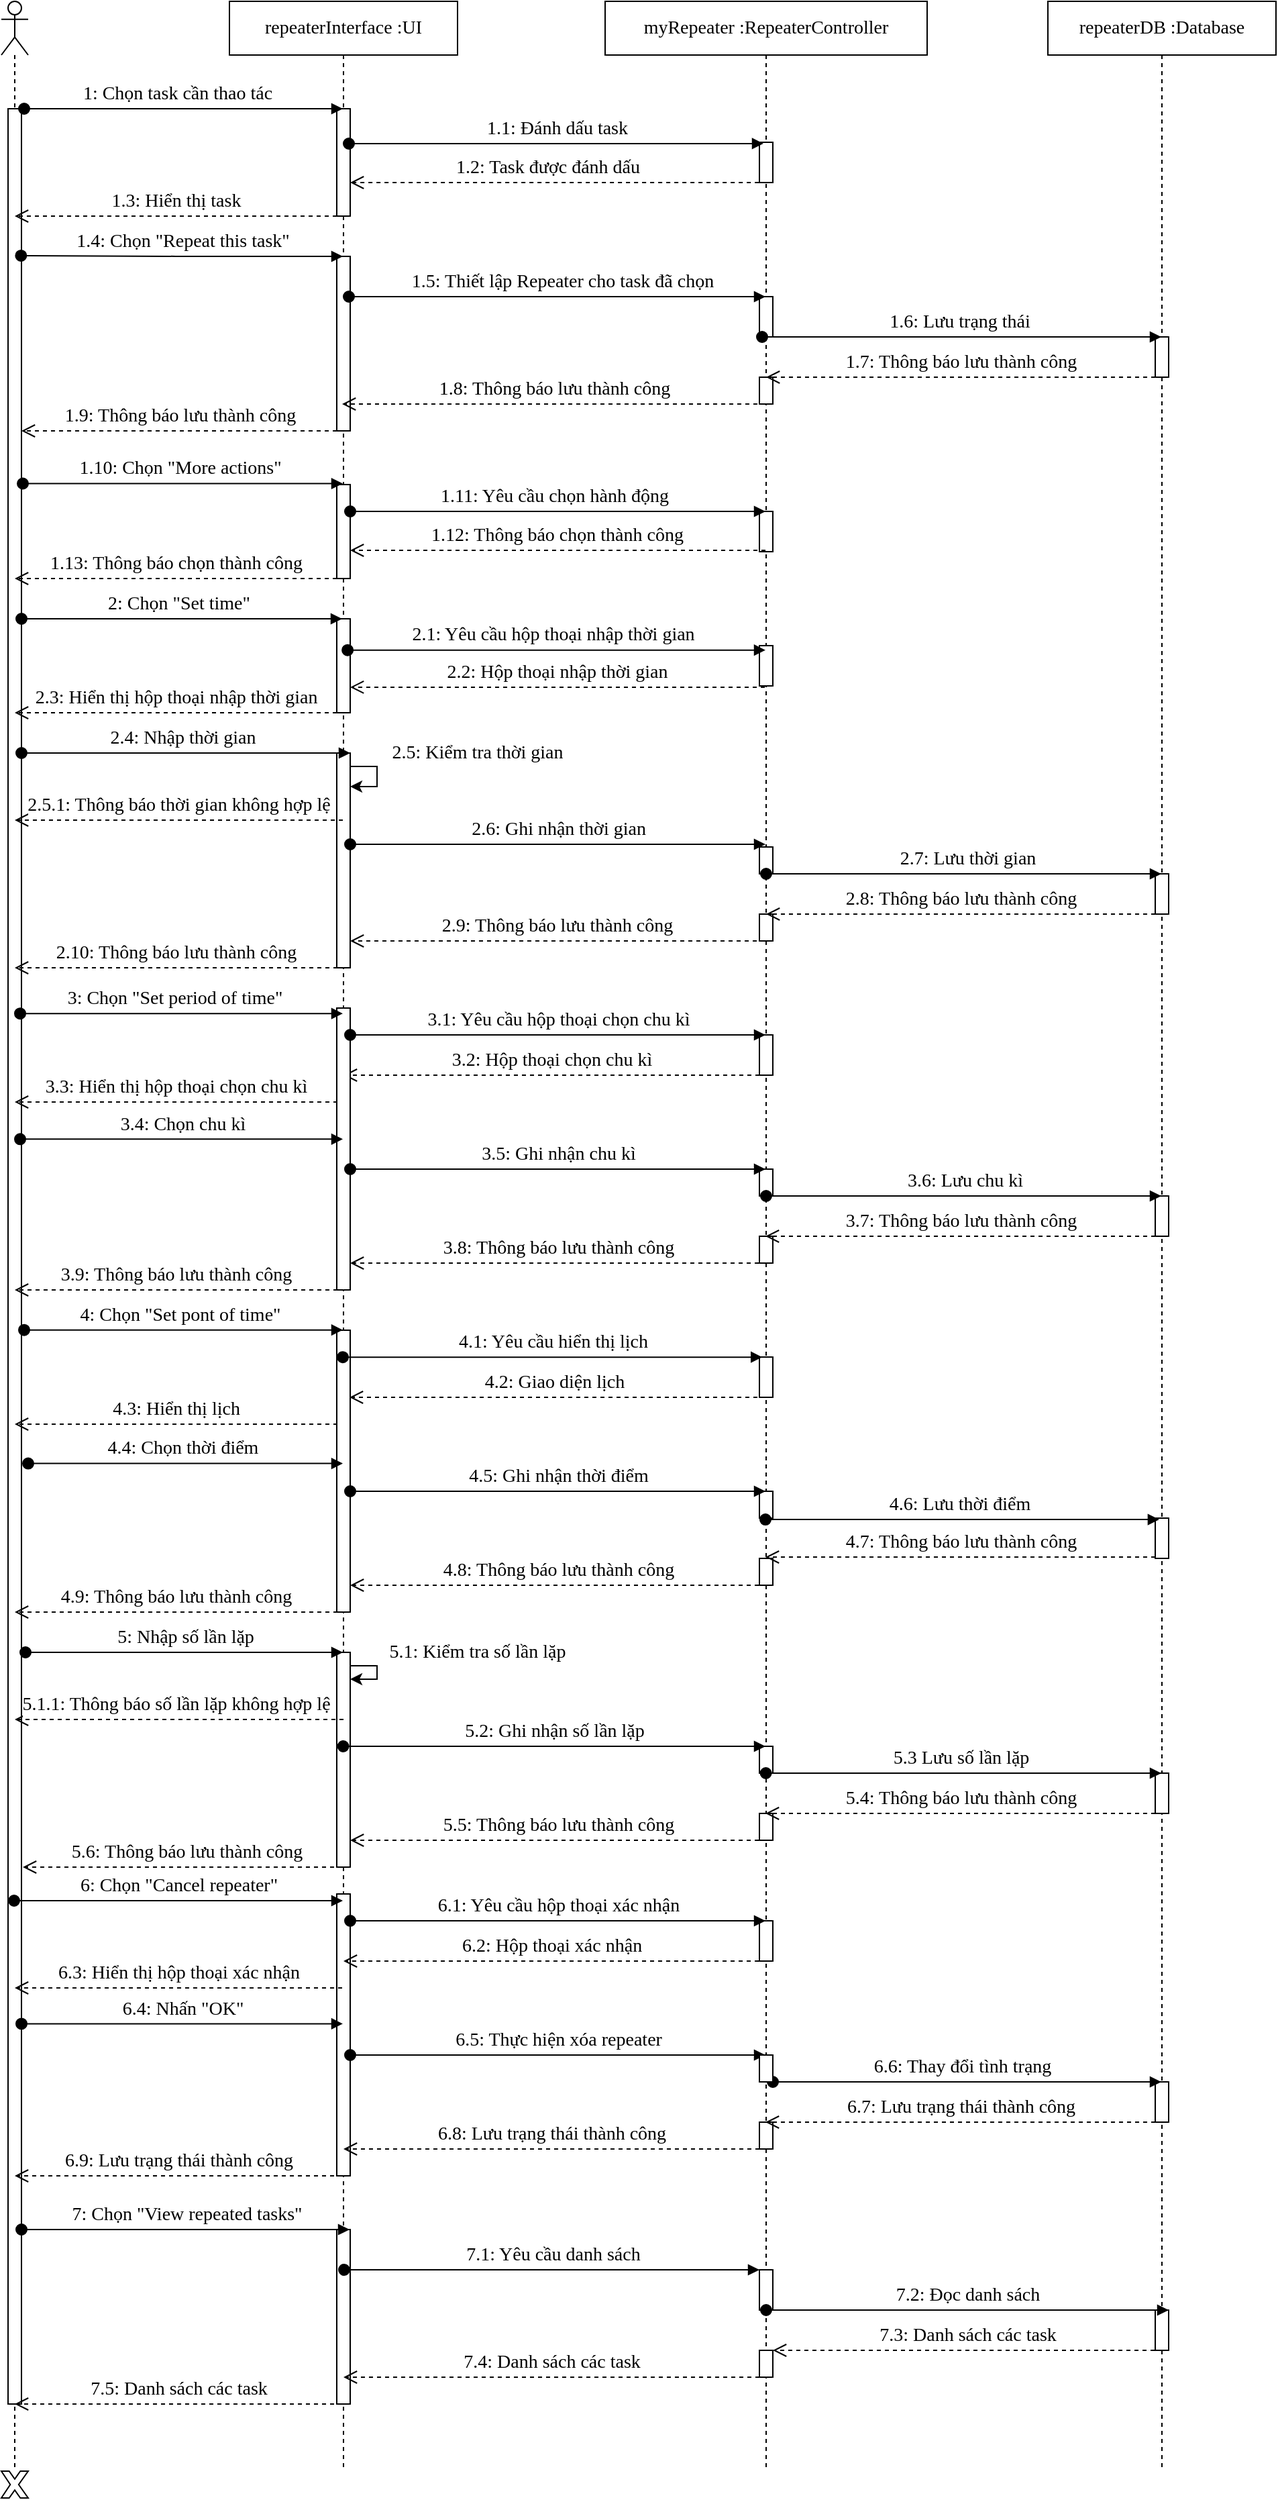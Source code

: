 <mxfile version="13.10.0" type="device"><diagram id="90Go2SvkJW1tfl14_TWm" name="Page-1"><mxGraphModel dx="868" dy="402" grid="1" gridSize="10" guides="1" tooltips="1" connect="1" arrows="1" fold="1" page="1" pageScale="1" pageWidth="800" pageHeight="200" math="0" shadow="0"><root><mxCell id="0"/><mxCell id="1" parent="0"/><mxCell id="Fg_BegiCN_hbgtRIJ_BD-4" value="repeaterInterface :UI" style="shape=umlLifeline;perimeter=lifelinePerimeter;whiteSpace=wrap;container=1;collapsible=0;recursiveResize=0;outlineConnect=0;fontFamily=Verdana;fontSize=14;html=1;" parent="1" vertex="1"><mxGeometry x="200" y="40" width="170" height="1840" as="geometry"/></mxCell><mxCell id="ULUV-44E_e1l9427GT-G-15" value="" style="points=[];perimeter=orthogonalPerimeter;fontFamily=Verdana;fontSize=14;html=1;" parent="Fg_BegiCN_hbgtRIJ_BD-4" vertex="1"><mxGeometry x="80" y="560" width="10" height="50" as="geometry"/></mxCell><mxCell id="ULUV-44E_e1l9427GT-G-37" value="3.2: Hộp thoại chọn chu kì" style="verticalAlign=bottom;endArrow=open;dashed=1;endSize=8;fontFamily=Verdana;fontSize=14;html=1;" parent="Fg_BegiCN_hbgtRIJ_BD-4" target="Fg_BegiCN_hbgtRIJ_BD-4" edge="1"><mxGeometry relative="1" as="geometry"><mxPoint x="395" y="800" as="sourcePoint"/><mxPoint x="90" y="800" as="targetPoint"/></mxGeometry></mxCell><mxCell id="ULUV-44E_e1l9427GT-G-83" value="" style="points=[];perimeter=orthogonalPerimeter;fontFamily=Verdana;fontSize=14;html=1;" parent="Fg_BegiCN_hbgtRIJ_BD-4" vertex="1"><mxGeometry x="80" y="1230" width="10" height="40" as="geometry"/></mxCell><mxCell id="ULUV-44E_e1l9427GT-G-87" value="" style="edgeStyle=orthogonalEdgeStyle;rounded=0;orthogonalLoop=1;jettySize=auto;fontFamily=Verdana;fontSize=14;html=1;" parent="Fg_BegiCN_hbgtRIJ_BD-4" source="ULUV-44E_e1l9427GT-G-83" target="ULUV-44E_e1l9427GT-G-83" edge="1"><mxGeometry relative="1" as="geometry"><Array as="points"><mxPoint x="110" y="1240"/><mxPoint x="110" y="1250"/></Array></mxGeometry></mxCell><mxCell id="ULUV-44E_e1l9427GT-G-89" value="" style="edgeStyle=orthogonalEdgeStyle;rounded=0;orthogonalLoop=1;jettySize=auto;fontFamily=Verdana;fontSize=14;html=1;" parent="Fg_BegiCN_hbgtRIJ_BD-4" source="ULUV-44E_e1l9427GT-G-15" edge="1"><mxGeometry relative="1" as="geometry"><mxPoint x="90" y="585" as="targetPoint"/><Array as="points"><mxPoint x="110" y="570"/><mxPoint x="110" y="585"/><mxPoint x="90" y="585"/></Array></mxGeometry></mxCell><mxCell id="ULUV-44E_e1l9427GT-G-105" value="" style="points=[];perimeter=orthogonalPerimeter;fontFamily=Verdana;fontSize=14;html=1;" parent="Fg_BegiCN_hbgtRIJ_BD-4" vertex="1"><mxGeometry x="80" y="1410" width="10" height="210" as="geometry"/></mxCell><mxCell id="ULUV-44E_e1l9427GT-G-106" value="" style="points=[];perimeter=orthogonalPerimeter;fontFamily=Verdana;fontSize=14;html=1;" parent="Fg_BegiCN_hbgtRIJ_BD-4" vertex="1"><mxGeometry x="80" y="1660" width="10" height="130" as="geometry"/></mxCell><mxCell id="bLZf6mJGUs7KySO7FZl7-2" value="" style="points=[];perimeter=orthogonalPerimeter;fontFamily=Verdana;fontSize=14;html=1;" parent="Fg_BegiCN_hbgtRIJ_BD-4" vertex="1"><mxGeometry x="80" y="80" width="10" height="80" as="geometry"/></mxCell><mxCell id="bLZf6mJGUs7KySO7FZl7-16" value="" style="points=[];perimeter=orthogonalPerimeter;fontFamily=Verdana;fontSize=14;html=1;" parent="Fg_BegiCN_hbgtRIJ_BD-4" vertex="1"><mxGeometry x="80" y="190" width="10" height="130" as="geometry"/></mxCell><mxCell id="bLZf6mJGUs7KySO7FZl7-22" value="" style="points=[];perimeter=orthogonalPerimeter;fontFamily=Verdana;fontSize=14;html=1;" parent="Fg_BegiCN_hbgtRIJ_BD-4" vertex="1"><mxGeometry x="80" y="360" width="10" height="70" as="geometry"/></mxCell><mxCell id="bLZf6mJGUs7KySO7FZl7-34" value="" style="points=[];perimeter=orthogonalPerimeter;fontFamily=Verdana;fontSize=14;html=1;" parent="Fg_BegiCN_hbgtRIJ_BD-4" vertex="1"><mxGeometry x="80" y="460" width="10" height="70" as="geometry"/></mxCell><mxCell id="bLZf6mJGUs7KySO7FZl7-38" value="" style="html=1;points=[];perimeter=orthogonalPerimeter;fontFamily=Verdana;fontSize=14;" parent="Fg_BegiCN_hbgtRIJ_BD-4" vertex="1"><mxGeometry x="80" y="560" width="10" height="160" as="geometry"/></mxCell><mxCell id="bLZf6mJGUs7KySO7FZl7-43" value="" style="html=1;points=[];perimeter=orthogonalPerimeter;fontFamily=Verdana;fontSize=14;" parent="Fg_BegiCN_hbgtRIJ_BD-4" vertex="1"><mxGeometry x="80" y="750" width="10" height="210" as="geometry"/></mxCell><mxCell id="bLZf6mJGUs7KySO7FZl7-46" value="3.8: Thông báo lưu thành công" style="verticalAlign=bottom;endArrow=open;dashed=1;endSize=8;fontFamily=Verdana;fontSize=14;html=1;" parent="Fg_BegiCN_hbgtRIJ_BD-4" edge="1"><mxGeometry relative="1" as="geometry"><mxPoint x="400.5" y="940" as="sourcePoint"/><mxPoint x="90" y="940" as="targetPoint"/></mxGeometry></mxCell><mxCell id="bLZf6mJGUs7KySO7FZl7-54" value="4.8: Thông báo lưu thành công" style="verticalAlign=bottom;endArrow=open;dashed=1;endSize=8;fontFamily=Verdana;fontSize=14;html=1;" parent="Fg_BegiCN_hbgtRIJ_BD-4" edge="1"><mxGeometry relative="1" as="geometry"><mxPoint x="400.5" y="1180" as="sourcePoint"/><mxPoint x="90" y="1180" as="targetPoint"/></mxGeometry></mxCell><mxCell id="bLZf6mJGUs7KySO7FZl7-59" value="" style="html=1;points=[];perimeter=orthogonalPerimeter;fontFamily=Verdana;fontSize=14;" parent="Fg_BegiCN_hbgtRIJ_BD-4" vertex="1"><mxGeometry x="80" y="990" width="10" height="210" as="geometry"/></mxCell><mxCell id="bLZf6mJGUs7KySO7FZl7-63" value="" style="html=1;points=[];perimeter=orthogonalPerimeter;fontFamily=Verdana;fontSize=14;" parent="Fg_BegiCN_hbgtRIJ_BD-4" vertex="1"><mxGeometry x="80" y="1230" width="10" height="160" as="geometry"/></mxCell><mxCell id="Fg_BegiCN_hbgtRIJ_BD-6" value="" style="shape=umlLifeline;participant=umlActor;perimeter=lifelinePerimeter;whiteSpace=wrap;container=1;collapsible=0;recursiveResize=0;verticalAlign=top;spacingTop=36;outlineConnect=0;fontFamily=Verdana;fontSize=14;html=1;" parent="1" vertex="1"><mxGeometry x="30" y="40" width="20" height="1840" as="geometry"/></mxCell><mxCell id="GTQOO8C2tNFakY9aeA57-15" value="" style="points=[];perimeter=orthogonalPerimeter;fontFamily=Verdana;fontSize=14;html=1;" parent="Fg_BegiCN_hbgtRIJ_BD-6" vertex="1"><mxGeometry x="5" y="80" width="10" height="1710" as="geometry"/></mxCell><mxCell id="ULUV-44E_e1l9427GT-G-9" value="2: Chọn &quot;Set time&quot;" style="verticalAlign=bottom;startArrow=oval;startFill=1;endArrow=block;startSize=8;fontFamily=Verdana;fontSize=14;html=1;" parent="Fg_BegiCN_hbgtRIJ_BD-6" edge="1"><mxGeometry x="-0.022" width="60" relative="1" as="geometry"><mxPoint x="15" y="460" as="sourcePoint"/><mxPoint x="254" y="460" as="targetPoint"/><mxPoint as="offset"/><Array as="points"/></mxGeometry></mxCell><mxCell id="ULUV-44E_e1l9427GT-G-12" value="2.4: Nhập thời gian" style="verticalAlign=bottom;startArrow=oval;startFill=1;endArrow=block;startSize=8;fontFamily=Verdana;fontSize=14;html=1;" parent="Fg_BegiCN_hbgtRIJ_BD-6" edge="1"><mxGeometry x="-0.022" width="60" relative="1" as="geometry"><mxPoint x="15" y="560" as="sourcePoint"/><mxPoint x="260" y="560" as="targetPoint"/><mxPoint as="offset"/></mxGeometry></mxCell><mxCell id="ULUV-44E_e1l9427GT-G-99" value="7: Chọn &quot;View repeated tasks&quot;" style="verticalAlign=bottom;startArrow=oval;startFill=1;endArrow=block;startSize=8;fontFamily=Verdana;fontSize=14;html=1;" parent="Fg_BegiCN_hbgtRIJ_BD-6" edge="1"><mxGeometry width="60" relative="1" as="geometry"><mxPoint x="15" y="1660" as="sourcePoint"/><mxPoint x="259.5" y="1660" as="targetPoint"/></mxGeometry></mxCell><mxCell id="Fg_BegiCN_hbgtRIJ_BD-7" value="myRepeater :RepeaterController" style="shape=umlLifeline;perimeter=lifelinePerimeter;whiteSpace=wrap;container=1;collapsible=0;recursiveResize=0;outlineConnect=0;fontFamily=Verdana;fontSize=14;html=1;" parent="1" vertex="1"><mxGeometry x="480" y="40" width="240" height="1840" as="geometry"/></mxCell><mxCell id="ULUV-44E_e1l9427GT-G-107" value="" style="points=[];perimeter=orthogonalPerimeter;fontFamily=Verdana;fontSize=14;html=1;" parent="Fg_BegiCN_hbgtRIJ_BD-7" vertex="1"><mxGeometry x="115" y="1430" width="10" height="30" as="geometry"/></mxCell><mxCell id="ULUV-44E_e1l9427GT-G-110" value="" style="points=[];perimeter=orthogonalPerimeter;fontFamily=Verdana;fontSize=14;html=1;" parent="Fg_BegiCN_hbgtRIJ_BD-7" vertex="1"><mxGeometry x="115" y="1690" width="10" height="30" as="geometry"/></mxCell><mxCell id="bLZf6mJGUs7KySO7FZl7-5" value="" style="points=[];perimeter=orthogonalPerimeter;fontFamily=Verdana;fontSize=14;html=1;" parent="Fg_BegiCN_hbgtRIJ_BD-7" vertex="1"><mxGeometry x="115" y="105" width="10" height="30" as="geometry"/></mxCell><mxCell id="bLZf6mJGUs7KySO7FZl7-7" value="" style="points=[];perimeter=orthogonalPerimeter;fontFamily=Verdana;fontSize=14;html=1;" parent="Fg_BegiCN_hbgtRIJ_BD-7" vertex="1"><mxGeometry x="115" y="220" width="10" height="30" as="geometry"/></mxCell><mxCell id="bLZf6mJGUs7KySO7FZl7-12" value="" style="points=[];perimeter=orthogonalPerimeter;fontFamily=Verdana;fontSize=14;html=1;" parent="Fg_BegiCN_hbgtRIJ_BD-7" vertex="1"><mxGeometry x="115" y="280" width="10" height="20" as="geometry"/></mxCell><mxCell id="bLZf6mJGUs7KySO7FZl7-23" value="" style="points=[];perimeter=orthogonalPerimeter;fontFamily=Verdana;fontSize=14;html=1;" parent="Fg_BegiCN_hbgtRIJ_BD-7" vertex="1"><mxGeometry x="115" y="380" width="10" height="30" as="geometry"/></mxCell><mxCell id="bLZf6mJGUs7KySO7FZl7-30" value="" style="points=[];perimeter=orthogonalPerimeter;fontFamily=Verdana;fontSize=14;html=1;" parent="Fg_BegiCN_hbgtRIJ_BD-7" vertex="1"><mxGeometry x="115" y="480" width="10" height="30" as="geometry"/></mxCell><mxCell id="bLZf6mJGUs7KySO7FZl7-39" value="" style="points=[];perimeter=orthogonalPerimeter;fontFamily=Verdana;fontSize=14;html=1;" parent="Fg_BegiCN_hbgtRIJ_BD-7" vertex="1"><mxGeometry x="115" y="630" width="10" height="20" as="geometry"/></mxCell><mxCell id="bLZf6mJGUs7KySO7FZl7-41" value="" style="points=[];perimeter=orthogonalPerimeter;fontFamily=Verdana;fontSize=14;html=1;" parent="Fg_BegiCN_hbgtRIJ_BD-7" vertex="1"><mxGeometry x="115" y="680" width="10" height="20" as="geometry"/></mxCell><mxCell id="bLZf6mJGUs7KySO7FZl7-44" value="" style="html=1;points=[];perimeter=orthogonalPerimeter;fontFamily=Verdana;fontSize=14;" parent="Fg_BegiCN_hbgtRIJ_BD-7" vertex="1"><mxGeometry x="115" y="770" width="10" height="30" as="geometry"/></mxCell><mxCell id="bLZf6mJGUs7KySO7FZl7-48" value="" style="points=[];perimeter=orthogonalPerimeter;fontFamily=Verdana;fontSize=14;html=1;" parent="Fg_BegiCN_hbgtRIJ_BD-7" vertex="1"><mxGeometry x="115" y="870" width="10" height="20" as="geometry"/></mxCell><mxCell id="bLZf6mJGUs7KySO7FZl7-50" value="" style="points=[];perimeter=orthogonalPerimeter;fontFamily=Verdana;fontSize=14;html=1;" parent="Fg_BegiCN_hbgtRIJ_BD-7" vertex="1"><mxGeometry x="115" y="920" width="10" height="20" as="geometry"/></mxCell><mxCell id="bLZf6mJGUs7KySO7FZl7-51" value="" style="html=1;points=[];perimeter=orthogonalPerimeter;fontFamily=Verdana;fontSize=14;" parent="Fg_BegiCN_hbgtRIJ_BD-7" vertex="1"><mxGeometry x="115" y="1010" width="10" height="30" as="geometry"/></mxCell><mxCell id="bLZf6mJGUs7KySO7FZl7-56" value="" style="points=[];perimeter=orthogonalPerimeter;fontFamily=Verdana;fontSize=14;html=1;" parent="Fg_BegiCN_hbgtRIJ_BD-7" vertex="1"><mxGeometry x="115" y="1160" width="10" height="20" as="geometry"/></mxCell><mxCell id="bLZf6mJGUs7KySO7FZl7-57" value="" style="points=[];perimeter=orthogonalPerimeter;fontFamily=Verdana;fontSize=14;html=1;" parent="Fg_BegiCN_hbgtRIJ_BD-7" vertex="1"><mxGeometry x="115" y="1110" width="10" height="20" as="geometry"/></mxCell><mxCell id="bLZf6mJGUs7KySO7FZl7-67" value="" style="points=[];perimeter=orthogonalPerimeter;fontFamily=Verdana;fontSize=14;html=1;" parent="Fg_BegiCN_hbgtRIJ_BD-7" vertex="1"><mxGeometry x="115" y="1350" width="10" height="20" as="geometry"/></mxCell><mxCell id="bLZf6mJGUs7KySO7FZl7-68" value="" style="points=[];perimeter=orthogonalPerimeter;fontFamily=Verdana;fontSize=14;html=1;" parent="Fg_BegiCN_hbgtRIJ_BD-7" vertex="1"><mxGeometry x="115" y="1300" width="10" height="20" as="geometry"/></mxCell><mxCell id="bLZf6mJGUs7KySO7FZl7-75" value="" style="points=[];perimeter=orthogonalPerimeter;fontFamily=Verdana;fontSize=14;html=1;" parent="Fg_BegiCN_hbgtRIJ_BD-7" vertex="1"><mxGeometry x="115" y="1580" width="10" height="20" as="geometry"/></mxCell><mxCell id="bLZf6mJGUs7KySO7FZl7-81" value="" style="points=[];perimeter=orthogonalPerimeter;fontFamily=Verdana;fontSize=14;html=1;" parent="Fg_BegiCN_hbgtRIJ_BD-7" vertex="1"><mxGeometry x="115" y="1750" width="10" height="20" as="geometry"/></mxCell><mxCell id="GTQOO8C2tNFakY9aeA57-1" value="repeaterDB :Database" style="shape=umlLifeline;perimeter=lifelinePerimeter;whiteSpace=wrap;container=1;collapsible=0;recursiveResize=0;outlineConnect=0;fontFamily=Verdana;fontSize=14;align=center;html=1;" parent="1" vertex="1"><mxGeometry x="810" y="40" width="170" height="1840" as="geometry"/></mxCell><mxCell id="bLZf6mJGUs7KySO7FZl7-10" value="" style="points=[];perimeter=orthogonalPerimeter;fontFamily=Verdana;fontSize=14;html=1;" parent="GTQOO8C2tNFakY9aeA57-1" vertex="1"><mxGeometry x="80" y="250" width="10" height="30" as="geometry"/></mxCell><mxCell id="bLZf6mJGUs7KySO7FZl7-40" value="" style="points=[];perimeter=orthogonalPerimeter;fontFamily=Verdana;fontSize=14;html=1;" parent="GTQOO8C2tNFakY9aeA57-1" vertex="1"><mxGeometry x="80" y="650" width="10" height="30" as="geometry"/></mxCell><mxCell id="bLZf6mJGUs7KySO7FZl7-49" value="" style="points=[];perimeter=orthogonalPerimeter;fontFamily=Verdana;fontSize=14;html=1;" parent="GTQOO8C2tNFakY9aeA57-1" vertex="1"><mxGeometry x="80" y="890" width="10" height="30" as="geometry"/></mxCell><mxCell id="bLZf6mJGUs7KySO7FZl7-58" value="" style="points=[];perimeter=orthogonalPerimeter;fontFamily=Verdana;fontSize=14;html=1;" parent="GTQOO8C2tNFakY9aeA57-1" vertex="1"><mxGeometry x="80" y="1130" width="10" height="30" as="geometry"/></mxCell><mxCell id="bLZf6mJGUs7KySO7FZl7-66" value="" style="points=[];perimeter=orthogonalPerimeter;fontFamily=Verdana;fontSize=14;html=1;" parent="GTQOO8C2tNFakY9aeA57-1" vertex="1"><mxGeometry x="80" y="1320" width="10" height="30" as="geometry"/></mxCell><mxCell id="bLZf6mJGUs7KySO7FZl7-73" value="" style="points=[];perimeter=orthogonalPerimeter;fontFamily=Verdana;fontSize=14;html=1;" parent="GTQOO8C2tNFakY9aeA57-1" vertex="1"><mxGeometry x="80" y="1550" width="10" height="30" as="geometry"/></mxCell><mxCell id="bLZf6mJGUs7KySO7FZl7-80" value="" style="points=[];perimeter=orthogonalPerimeter;fontFamily=Verdana;fontSize=14;html=1;" parent="GTQOO8C2tNFakY9aeA57-1" vertex="1"><mxGeometry x="80" y="1720" width="10" height="30" as="geometry"/></mxCell><mxCell id="GTQOO8C2tNFakY9aeA57-2" value="1: Chọn task cần thao tác" style="verticalAlign=bottom;startArrow=oval;startFill=1;endArrow=block;startSize=8;fontFamily=Verdana;fontSize=14;exitX=1.2;exitY=0;exitDx=0;exitDy=0;exitPerimeter=0;html=1;" parent="1" source="GTQOO8C2tNFakY9aeA57-15" target="Fg_BegiCN_hbgtRIJ_BD-4" edge="1"><mxGeometry x="-0.045" width="60" relative="1" as="geometry"><mxPoint x="50" y="120" as="sourcePoint"/><mxPoint x="244" y="119" as="targetPoint"/><mxPoint as="offset"/></mxGeometry></mxCell><mxCell id="GTQOO8C2tNFakY9aeA57-18" value="1.5: Thiết lập Repeater cho task đã chọn" style="verticalAlign=bottom;startArrow=oval;startFill=1;endArrow=block;startSize=8;fontFamily=Verdana;fontSize=14;html=1;" parent="1" target="Fg_BegiCN_hbgtRIJ_BD-7" edge="1"><mxGeometry x="0.02" width="60" relative="1" as="geometry"><mxPoint x="289" y="260" as="sourcePoint"/><mxPoint x="449.5" y="350" as="targetPoint"/><mxPoint as="offset"/></mxGeometry></mxCell><mxCell id="GTQOO8C2tNFakY9aeA57-20" value="1.6: Lưu trạng thái" style="verticalAlign=bottom;startArrow=oval;startFill=1;endArrow=block;startSize=8;fontFamily=Verdana;fontSize=14;html=1;" parent="1" target="GTQOO8C2tNFakY9aeA57-1" edge="1"><mxGeometry x="-0.013" width="60" relative="1" as="geometry"><mxPoint x="597" y="290" as="sourcePoint"/><mxPoint x="590" y="390" as="targetPoint"/><mxPoint as="offset"/></mxGeometry></mxCell><mxCell id="GTQOO8C2tNFakY9aeA57-13" value="1.2: Task được đánh dấu" style="verticalAlign=bottom;endArrow=open;dashed=1;endSize=8;fontFamily=Verdana;fontSize=14;exitX=-0.043;exitY=1;exitDx=0;exitDy=0;exitPerimeter=0;html=1;" parent="1" source="bLZf6mJGUs7KySO7FZl7-5" target="bLZf6mJGUs7KySO7FZl7-2" edge="1"><mxGeometry x="0.036" relative="1" as="geometry"><mxPoint x="550" y="173" as="sourcePoint"/><mxPoint x="291" y="173" as="targetPoint"/><mxPoint as="offset"/><Array as="points"/></mxGeometry></mxCell><mxCell id="GTQOO8C2tNFakY9aeA57-16" value="1.4: Chọn &quot;Repeat this task&quot;" style="verticalAlign=bottom;startArrow=oval;startFill=1;endArrow=block;startSize=8;fontFamily=Verdana;fontSize=14;exitX=0.967;exitY=0.064;exitDx=0;exitDy=0;exitPerimeter=0;html=1;" parent="1" source="GTQOO8C2tNFakY9aeA57-15" target="Fg_BegiCN_hbgtRIJ_BD-4" edge="1"><mxGeometry width="60" relative="1" as="geometry"><mxPoint x="50" y="230" as="sourcePoint"/><mxPoint x="105" y="310" as="targetPoint"/><mxPoint as="offset"/><Array as="points"><mxPoint x="170" y="230"/></Array></mxGeometry></mxCell><mxCell id="ULUV-44E_e1l9427GT-G-2" value="1.1: Đánh dấu task" style="verticalAlign=bottom;startArrow=oval;startFill=1;endArrow=block;startSize=8;fontFamily=Verdana;fontSize=14;entryX=0.3;entryY=0.033;entryDx=0;entryDy=0;entryPerimeter=0;html=1;" parent="1" target="bLZf6mJGUs7KySO7FZl7-5" edge="1"><mxGeometry x="0.002" width="60" relative="1" as="geometry"><mxPoint x="289" y="146" as="sourcePoint"/><mxPoint x="580" y="148" as="targetPoint"/><mxPoint as="offset"/></mxGeometry></mxCell><mxCell id="ULUV-44E_e1l9427GT-G-6" value="1.10: Chọn &quot;More actions&quot;" style="verticalAlign=bottom;startArrow=oval;startFill=1;endArrow=block;startSize=8;fontFamily=Verdana;fontSize=14;exitX=1.1;exitY=0.175;exitDx=0;exitDy=0;exitPerimeter=0;html=1;" parent="1" edge="1"><mxGeometry x="-0.022" width="60" relative="1" as="geometry"><mxPoint x="46" y="399.25" as="sourcePoint"/><mxPoint x="284.5" y="399.25" as="targetPoint"/><mxPoint as="offset"/></mxGeometry></mxCell><mxCell id="ULUV-44E_e1l9427GT-G-7" value="1.11: Yêu cầu chọn hành động" style="verticalAlign=bottom;startArrow=oval;startFill=1;endArrow=block;startSize=8;fontFamily=Verdana;fontSize=14;html=1;" parent="1" target="Fg_BegiCN_hbgtRIJ_BD-7" edge="1"><mxGeometry x="-0.022" width="60" relative="1" as="geometry"><mxPoint x="290" y="420" as="sourcePoint"/><mxPoint x="454.5" y="410" as="targetPoint"/><mxPoint as="offset"/></mxGeometry></mxCell><mxCell id="ULUV-44E_e1l9427GT-G-23" value="2.5: Kiểm tra thời gian" style="text;strokeColor=none;fillColor=none;align=center;verticalAlign=middle;whiteSpace=wrap;rounded=0;fontFamily=Verdana;fontSize=14;html=1;" parent="1" vertex="1"><mxGeometry x="300" y="590" width="170" height="20" as="geometry"/></mxCell><mxCell id="ULUV-44E_e1l9427GT-G-26" value="1.12: Thông báo chọn thành công" style="verticalAlign=bottom;endArrow=open;dashed=1;endSize=8;fontFamily=Verdana;fontSize=14;entryX=1;entryY=0.7;entryDx=0;entryDy=0;entryPerimeter=0;html=1;" parent="1" source="Fg_BegiCN_hbgtRIJ_BD-7" target="bLZf6mJGUs7KySO7FZl7-22" edge="1"><mxGeometry x="0.199" y="-31" relative="1" as="geometry"><mxPoint x="548.5" y="444.95" as="sourcePoint"/><mxPoint x="380" y="449" as="targetPoint"/><mxPoint x="30" y="31" as="offset"/></mxGeometry></mxCell><mxCell id="ULUV-44E_e1l9427GT-G-28" value="2.5.1: Thông báo thời gian không hợp lệ" style="verticalAlign=bottom;endArrow=open;dashed=1;endSize=8;fontFamily=Verdana;fontSize=14;html=1;" parent="1" source="Fg_BegiCN_hbgtRIJ_BD-4" edge="1"><mxGeometry relative="1" as="geometry"><mxPoint x="240" y="630" as="sourcePoint"/><mxPoint x="40" y="650" as="targetPoint"/><mxPoint as="offset"/><Array as="points"><mxPoint x="90" y="650"/></Array></mxGeometry></mxCell><mxCell id="ULUV-44E_e1l9427GT-G-35" value="3: Chọn &quot;Set period of time&quot;" style="verticalAlign=bottom;startArrow=oval;startFill=1;endArrow=block;startSize=8;fontFamily=Verdana;fontSize=14;html=1;exitX=0.7;exitY=0.437;exitDx=0;exitDy=0;exitPerimeter=0;" parent="1" edge="1"><mxGeometry x="-0.048" width="60" relative="1" as="geometry"><mxPoint x="44" y="794.08" as="sourcePoint"/><mxPoint x="284.5" y="794.08" as="targetPoint"/><mxPoint as="offset"/></mxGeometry></mxCell><mxCell id="ULUV-44E_e1l9427GT-G-36" value="3.1: Yêu cầu hộp thoại chọn chu kì" style="verticalAlign=bottom;startArrow=oval;startFill=1;endArrow=block;startSize=8;fontFamily=Verdana;fontSize=14;html=1;" parent="1" target="Fg_BegiCN_hbgtRIJ_BD-7" edge="1"><mxGeometry x="0.002" width="60" relative="1" as="geometry"><mxPoint x="290" y="810" as="sourcePoint"/><mxPoint x="310" y="810" as="targetPoint"/><mxPoint as="offset"/></mxGeometry></mxCell><mxCell id="ULUV-44E_e1l9427GT-G-38" value="3.4: Chọn chu kì" style="verticalAlign=bottom;startArrow=oval;startFill=1;endArrow=block;startSize=8;fontFamily=Verdana;fontSize=14;html=1;exitX=0.9;exitY=0.484;exitDx=0;exitDy=0;exitPerimeter=0;" parent="1" edge="1"><mxGeometry width="60" relative="1" as="geometry"><mxPoint x="44" y="887.64" as="sourcePoint"/><mxPoint x="284.5" y="887.64" as="targetPoint"/><mxPoint as="offset"/></mxGeometry></mxCell><mxCell id="ULUV-44E_e1l9427GT-G-39" value="3.5: Ghi nhận chu kì" style="verticalAlign=bottom;startArrow=oval;startFill=1;endArrow=block;startSize=8;fontFamily=Verdana;fontSize=14;html=1;" parent="1" target="Fg_BegiCN_hbgtRIJ_BD-7" edge="1"><mxGeometry width="60" relative="1" as="geometry"><mxPoint x="290" y="910" as="sourcePoint"/><mxPoint x="310" y="910" as="targetPoint"/></mxGeometry></mxCell><mxCell id="ULUV-44E_e1l9427GT-G-40" value="3.6: Lưu chu kì" style="verticalAlign=bottom;startArrow=oval;startFill=1;endArrow=block;startSize=8;fontFamily=Verdana;fontSize=14;html=1;" parent="1" source="Fg_BegiCN_hbgtRIJ_BD-7" target="GTQOO8C2tNFakY9aeA57-1" edge="1"><mxGeometry width="60" relative="1" as="geometry"><mxPoint x="600" y="940" as="sourcePoint"/><mxPoint x="610" y="940" as="targetPoint"/><mxPoint as="offset"/><Array as="points"><mxPoint x="620" y="930"/></Array></mxGeometry></mxCell><mxCell id="ULUV-44E_e1l9427GT-G-45" value="4: Chọn &quot;Set pont of time&quot;" style="verticalAlign=bottom;startArrow=oval;startFill=1;endArrow=block;startSize=8;fontFamily=Verdana;fontSize=14;html=1;exitX=1.2;exitY=0.573;exitDx=0;exitDy=0;exitPerimeter=0;" parent="1" edge="1"><mxGeometry x="-0.022" width="60" relative="1" as="geometry"><mxPoint x="47" y="1029.83" as="sourcePoint"/><mxPoint x="284.5" y="1029.83" as="targetPoint"/><mxPoint as="offset"/></mxGeometry></mxCell><mxCell id="ULUV-44E_e1l9427GT-G-47" value="4.2: Giao diện lịch" style="verticalAlign=bottom;endArrow=open;dashed=1;endSize=8;fontFamily=Verdana;fontSize=14;html=1;" parent="1" source="Fg_BegiCN_hbgtRIJ_BD-7" edge="1"><mxGeometry x="0.018" relative="1" as="geometry"><mxPoint x="594.5" y="1080" as="sourcePoint"/><mxPoint x="289.5" y="1080" as="targetPoint"/><mxPoint as="offset"/></mxGeometry></mxCell><mxCell id="ULUV-44E_e1l9427GT-G-49" value="4.4: Chọn thời điểm" style="verticalAlign=bottom;startArrow=oval;startFill=1;endArrow=block;startSize=8;fontFamily=Verdana;fontSize=14;html=1;exitX=1.5;exitY=0.637;exitDx=0;exitDy=0;exitPerimeter=0;" parent="1" edge="1"><mxGeometry x="-0.022" width="60" relative="1" as="geometry"><mxPoint x="50" y="1129.27" as="sourcePoint"/><mxPoint x="284.5" y="1129.27" as="targetPoint"/><mxPoint as="offset"/></mxGeometry></mxCell><mxCell id="ULUV-44E_e1l9427GT-G-53" value="4.5: Ghi nhận thời điểm" style="verticalAlign=bottom;startArrow=oval;startFill=1;endArrow=block;startSize=8;fontFamily=Verdana;fontSize=14;html=1;" parent="1" target="Fg_BegiCN_hbgtRIJ_BD-7" edge="1"><mxGeometry x="0.002" width="60" relative="1" as="geometry"><mxPoint x="290" y="1150" as="sourcePoint"/><mxPoint x="589.5" y="1150" as="targetPoint"/><mxPoint as="offset"/></mxGeometry></mxCell><mxCell id="ULUV-44E_e1l9427GT-G-61" value="5: Nhập số lần lặp" style="verticalAlign=bottom;startArrow=oval;startFill=1;endArrow=block;startSize=8;fontFamily=Verdana;fontSize=14;html=1;" parent="1" target="Fg_BegiCN_hbgtRIJ_BD-4" edge="1"><mxGeometry width="60" relative="1" as="geometry"><mxPoint x="48" y="1270" as="sourcePoint"/><mxPoint x="100" y="1260" as="targetPoint"/><mxPoint as="offset"/></mxGeometry></mxCell><mxCell id="ULUV-44E_e1l9427GT-G-63" value="5.1.1: Thông báo số lần lặp không hợp lệ" style="verticalAlign=bottom;endArrow=open;dashed=1;endSize=8;fontFamily=Verdana;fontSize=14;html=1;" parent="1" edge="1"><mxGeometry x="0.02" relative="1" as="geometry"><mxPoint x="285" y="1320" as="sourcePoint"/><mxPoint x="40" y="1320" as="targetPoint"/><Array as="points"/><mxPoint as="offset"/></mxGeometry></mxCell><mxCell id="ULUV-44E_e1l9427GT-G-91" value="5.1: Kiểm tra số lần lặp" style="text;strokeColor=none;fillColor=none;align=center;verticalAlign=middle;whiteSpace=wrap;rounded=0;fontFamily=Verdana;fontSize=14;html=1;" parent="1" vertex="1"><mxGeometry x="300" y="1260" width="170" height="20" as="geometry"/></mxCell><mxCell id="ULUV-44E_e1l9427GT-G-93" value="6: Chọn &quot;Cancel repeater&quot;" style="verticalAlign=bottom;startArrow=oval;startFill=1;endArrow=block;startSize=8;fontFamily=Verdana;fontSize=14;html=1;" parent="1" edge="1"><mxGeometry width="60" relative="1" as="geometry"><mxPoint x="39.5" y="1455" as="sourcePoint"/><mxPoint x="284.5" y="1455" as="targetPoint"/></mxGeometry></mxCell><mxCell id="ULUV-44E_e1l9427GT-G-94" value="6.1: Yêu cầu hộp thoại xác nhận" style="verticalAlign=bottom;startArrow=oval;startFill=1;endArrow=block;startSize=8;fontFamily=Verdana;fontSize=14;html=1;" parent="1" target="Fg_BegiCN_hbgtRIJ_BD-7" edge="1"><mxGeometry width="60" relative="1" as="geometry"><mxPoint x="290" y="1470" as="sourcePoint"/><mxPoint x="350" y="1470" as="targetPoint"/></mxGeometry></mxCell><mxCell id="ULUV-44E_e1l9427GT-G-95" value="6.2: Hộp thoại xác nhận" style="verticalAlign=bottom;endArrow=open;dashed=1;endSize=8;fontFamily=Verdana;fontSize=14;html=1;" parent="1" target="Fg_BegiCN_hbgtRIJ_BD-4" edge="1"><mxGeometry relative="1" as="geometry"><mxPoint x="594.5" y="1500" as="sourcePoint"/><mxPoint x="514.5" y="1500" as="targetPoint"/></mxGeometry></mxCell><mxCell id="ULUV-44E_e1l9427GT-G-96" value="6.4: Nhấn &quot;OK&quot;" style="verticalAlign=bottom;startArrow=oval;startFill=1;endArrow=block;startSize=8;fontFamily=Verdana;fontSize=14;html=1;exitX=1;exitY=0.891;exitDx=0;exitDy=0;exitPerimeter=0;" parent="1" edge="1"><mxGeometry width="60" relative="1" as="geometry"><mxPoint x="45" y="1546.69" as="sourcePoint"/><mxPoint x="284.5" y="1546.69" as="targetPoint"/></mxGeometry></mxCell><mxCell id="ULUV-44E_e1l9427GT-G-97" value="6.5: Thực hiện xóa repeater" style="verticalAlign=bottom;startArrow=oval;startFill=1;endArrow=block;startSize=8;fontFamily=Verdana;fontSize=14;html=1;" parent="1" edge="1"><mxGeometry x="0.002" width="60" relative="1" as="geometry"><mxPoint x="290" y="1570" as="sourcePoint"/><mxPoint x="599.5" y="1570" as="targetPoint"/><mxPoint as="offset"/></mxGeometry></mxCell><mxCell id="ULUV-44E_e1l9427GT-G-98" value="6.6: Thay đổi tình trạng" style="verticalAlign=bottom;startArrow=oval;startFill=1;endArrow=block;startSize=8;fontFamily=Verdana;fontSize=14;html=1;" parent="1" edge="1"><mxGeometry x="-0.03" width="60" relative="1" as="geometry"><mxPoint x="605" y="1590" as="sourcePoint"/><mxPoint x="894.5" y="1590" as="targetPoint"/><mxPoint as="offset"/></mxGeometry></mxCell><mxCell id="ULUV-44E_e1l9427GT-G-100" value="7.1: Yêu cầu danh sách" style="verticalAlign=bottom;startArrow=oval;startFill=1;endArrow=block;startSize=8;fontFamily=Verdana;fontSize=14;html=1;" parent="1" edge="1"><mxGeometry width="60" relative="1" as="geometry"><mxPoint x="285.5" y="1730" as="sourcePoint"/><mxPoint x="595" y="1730" as="targetPoint"/></mxGeometry></mxCell><mxCell id="ULUV-44E_e1l9427GT-G-101" value="7.2: Đọc danh sách" style="verticalAlign=bottom;startArrow=oval;startFill=1;endArrow=block;startSize=8;fontFamily=Verdana;fontSize=14;html=1;" parent="1" edge="1"><mxGeometry width="60" relative="1" as="geometry"><mxPoint x="600" y="1760" as="sourcePoint"/><mxPoint x="900" y="1760" as="targetPoint"/></mxGeometry></mxCell><mxCell id="bLZf6mJGUs7KySO7FZl7-1" value="1.3: Hiển thị task" style="verticalAlign=bottom;endArrow=open;dashed=1;endSize=8;fontFamily=Verdana;fontSize=14;html=1;" parent="1" target="Fg_BegiCN_hbgtRIJ_BD-6" edge="1"><mxGeometry relative="1" as="geometry"><mxPoint x="280" y="200" as="sourcePoint"/><mxPoint x="200" y="200" as="targetPoint"/></mxGeometry></mxCell><mxCell id="bLZf6mJGUs7KySO7FZl7-8" value="1.7: Thông báo lưu thành công" style="verticalAlign=bottom;endArrow=open;dashed=1;endSize=8;fontFamily=Verdana;fontSize=14;html=1;" parent="1" target="Fg_BegiCN_hbgtRIJ_BD-7" edge="1"><mxGeometry relative="1" as="geometry"><mxPoint x="890" y="320" as="sourcePoint"/><mxPoint x="810" y="320" as="targetPoint"/><mxPoint as="offset"/></mxGeometry></mxCell><mxCell id="bLZf6mJGUs7KySO7FZl7-11" value="1.8: Thông báo lưu thành công" style="verticalAlign=bottom;endArrow=open;dashed=1;endSize=8;fontFamily=Verdana;fontSize=14;html=1;" parent="1" source="Fg_BegiCN_hbgtRIJ_BD-7" edge="1"><mxGeometry relative="1" as="geometry"><mxPoint x="584.5" y="340" as="sourcePoint"/><mxPoint x="284" y="340" as="targetPoint"/><mxPoint as="offset"/></mxGeometry></mxCell><mxCell id="bLZf6mJGUs7KySO7FZl7-14" value="1.9: Thông báo lưu thành công" style="verticalAlign=bottom;endArrow=open;dashed=1;endSize=8;fontFamily=Verdana;fontSize=14;html=1;" parent="1" target="GTQOO8C2tNFakY9aeA57-15" edge="1"><mxGeometry relative="1" as="geometry"><mxPoint x="280" y="360" as="sourcePoint"/><mxPoint x="200" y="360" as="targetPoint"/></mxGeometry></mxCell><mxCell id="bLZf6mJGUs7KySO7FZl7-18" value="2.8: Thông báo lưu thành công" style="verticalAlign=bottom;endArrow=open;dashed=1;endSize=8;fontFamily=Verdana;fontSize=14;html=1;" parent="1" target="Fg_BegiCN_hbgtRIJ_BD-7" edge="1"><mxGeometry relative="1" as="geometry"><mxPoint x="890" y="720" as="sourcePoint"/><mxPoint x="630" y="710" as="targetPoint"/></mxGeometry></mxCell><mxCell id="bLZf6mJGUs7KySO7FZl7-21" value="1.13: Thông báo chọn thành công" style="verticalAlign=bottom;endArrow=open;dashed=1;endSize=8;fontFamily=Verdana;fontSize=14;html=1;" parent="1" target="Fg_BegiCN_hbgtRIJ_BD-6" edge="1"><mxGeometry relative="1" as="geometry"><mxPoint x="280" y="470" as="sourcePoint"/><mxPoint x="210" y="470" as="targetPoint"/></mxGeometry></mxCell><mxCell id="bLZf6mJGUs7KySO7FZl7-24" value="2.1: Yêu cầu hộp thoại nhập thời gian" style="verticalAlign=bottom;startArrow=oval;startFill=1;endArrow=block;startSize=8;fontFamily=Verdana;fontSize=14;exitX=0.518;exitY=0.279;exitDx=0;exitDy=0;exitPerimeter=0;html=1;" parent="1" edge="1"><mxGeometry x="-0.022" width="60" relative="1" as="geometry"><mxPoint x="288.06" y="523.36" as="sourcePoint"/><mxPoint x="599.5" y="523.36" as="targetPoint"/><mxPoint as="offset"/></mxGeometry></mxCell><mxCell id="bLZf6mJGUs7KySO7FZl7-28" value="2.3: Hiển thị hộp thoại nhập thời gian" style="verticalAlign=bottom;endArrow=open;dashed=1;endSize=8;fontFamily=Verdana;fontSize=14;exitX=0;exitY=1;exitDx=0;exitDy=0;exitPerimeter=0;html=1;" parent="1" target="Fg_BegiCN_hbgtRIJ_BD-6" edge="1"><mxGeometry relative="1" as="geometry"><mxPoint x="280" y="570" as="sourcePoint"/><mxPoint x="210" y="570" as="targetPoint"/></mxGeometry></mxCell><mxCell id="bLZf6mJGUs7KySO7FZl7-33" value="2.2: Hộp thoại nhập thời gian" style="verticalAlign=bottom;endArrow=open;dashed=1;endSize=8;fontFamily=Verdana;fontSize=14;exitX=0.4;exitY=1.033;exitDx=0;exitDy=0;exitPerimeter=0;html=1;" parent="1" edge="1"><mxGeometry x="0.199" y="-31" relative="1" as="geometry"><mxPoint x="599" y="550.99" as="sourcePoint"/><mxPoint x="290" y="550.99" as="targetPoint"/><mxPoint x="30" y="31" as="offset"/></mxGeometry></mxCell><mxCell id="ULUV-44E_e1l9427GT-G-29" value="2.6: Ghi nhận thời gian" style="verticalAlign=bottom;startArrow=oval;startFill=1;endArrow=block;startSize=8;fontFamily=Verdana;fontSize=14;html=1;" parent="1" target="Fg_BegiCN_hbgtRIJ_BD-7" edge="1"><mxGeometry x="0.002" width="60" relative="1" as="geometry"><mxPoint x="290" y="668" as="sourcePoint"/><mxPoint x="595" y="667.8" as="targetPoint"/><mxPoint as="offset"/></mxGeometry></mxCell><mxCell id="bLZf6mJGUs7KySO7FZl7-35" value="2.7: Lưu thời gian" style="verticalAlign=bottom;startArrow=oval;startFill=1;endArrow=block;startSize=8;fontFamily=Verdana;fontSize=14;html=1;" parent="1" source="Fg_BegiCN_hbgtRIJ_BD-7" target="GTQOO8C2tNFakY9aeA57-1" edge="1"><mxGeometry x="0.019" width="60" relative="1" as="geometry"><mxPoint x="609.81" y="910" as="sourcePoint"/><mxPoint x="904.5" y="910" as="targetPoint"/><Array as="points"><mxPoint x="720" y="690"/></Array><mxPoint as="offset"/></mxGeometry></mxCell><mxCell id="bLZf6mJGUs7KySO7FZl7-36" value="2.9: Thông báo lưu thành công" style="verticalAlign=bottom;endArrow=open;dashed=1;endSize=8;fontFamily=Verdana;fontSize=14;exitX=0.4;exitY=1.033;exitDx=0;exitDy=0;exitPerimeter=0;html=1;" parent="1" edge="1"><mxGeometry x="0.199" y="-31" relative="1" as="geometry"><mxPoint x="599" y="740" as="sourcePoint"/><mxPoint x="290" y="740" as="targetPoint"/><mxPoint x="30" y="31" as="offset"/></mxGeometry></mxCell><mxCell id="bLZf6mJGUs7KySO7FZl7-37" value="2.10: Thông báo lưu thành công" style="verticalAlign=bottom;endArrow=open;dashed=1;endSize=8;fontFamily=Verdana;fontSize=14;exitX=0;exitY=1;exitDx=0;exitDy=0;exitPerimeter=0;html=1;" parent="1" edge="1"><mxGeometry relative="1" as="geometry"><mxPoint x="280.5" y="760" as="sourcePoint"/><mxPoint x="40" y="760" as="targetPoint"/></mxGeometry></mxCell><mxCell id="bLZf6mJGUs7KySO7FZl7-42" value="3.3: Hiển thị hộp thoại chọn chu kì" style="verticalAlign=bottom;endArrow=open;dashed=1;endSize=8;fontFamily=Verdana;fontSize=14;exitX=0;exitY=1;exitDx=0;exitDy=0;exitPerimeter=0;html=1;" parent="1" edge="1"><mxGeometry relative="1" as="geometry"><mxPoint x="280.5" y="860" as="sourcePoint"/><mxPoint x="40" y="860" as="targetPoint"/></mxGeometry></mxCell><mxCell id="bLZf6mJGUs7KySO7FZl7-45" value="3.7: Thông báo lưu thành công" style="verticalAlign=bottom;endArrow=open;dashed=1;endSize=8;fontFamily=Verdana;fontSize=14;html=1;" parent="1" edge="1"><mxGeometry relative="1" as="geometry"><mxPoint x="890" y="960" as="sourcePoint"/><mxPoint x="599.5" y="960" as="targetPoint"/></mxGeometry></mxCell><mxCell id="bLZf6mJGUs7KySO7FZl7-47" value="3.9: Thông báo lưu thành công" style="verticalAlign=bottom;endArrow=open;dashed=1;endSize=8;fontFamily=Verdana;fontSize=14;exitX=0;exitY=1;exitDx=0;exitDy=0;exitPerimeter=0;html=1;" parent="1" edge="1"><mxGeometry relative="1" as="geometry"><mxPoint x="280.5" y="1000" as="sourcePoint"/><mxPoint x="40" y="1000" as="targetPoint"/></mxGeometry></mxCell><mxCell id="ULUV-44E_e1l9427GT-G-46" value="4.1: Yêu cầu hiển thị lịch" style="verticalAlign=bottom;startArrow=oval;startFill=1;endArrow=block;startSize=8;fontFamily=Verdana;fontSize=14;html=1;entryX=0.488;entryY=0.587;entryDx=0;entryDy=0;entryPerimeter=0;" parent="1" edge="1"><mxGeometry x="0.002" width="60" relative="1" as="geometry"><mxPoint x="284.5" y="1050.08" as="sourcePoint"/><mxPoint x="597.12" y="1050.08" as="targetPoint"/><mxPoint as="offset"/><Array as="points"/></mxGeometry></mxCell><mxCell id="bLZf6mJGUs7KySO7FZl7-52" value="4.3: Hiển thị lịch" style="verticalAlign=bottom;endArrow=open;dashed=1;endSize=8;fontFamily=Verdana;fontSize=14;exitX=0;exitY=1;exitDx=0;exitDy=0;exitPerimeter=0;html=1;" parent="1" edge="1"><mxGeometry relative="1" as="geometry"><mxPoint x="280.5" y="1100" as="sourcePoint"/><mxPoint x="40" y="1100" as="targetPoint"/></mxGeometry></mxCell><mxCell id="ULUV-44E_e1l9427GT-G-54" value="4.6: Lưu thời điểm" style="verticalAlign=bottom;startArrow=oval;startFill=1;endArrow=block;startSize=8;fontFamily=Verdana;fontSize=14;html=1;entryX=0.488;entryY=0.631;entryDx=0;entryDy=0;entryPerimeter=0;" parent="1" edge="1"><mxGeometry x="-0.017" width="60" relative="1" as="geometry"><mxPoint x="599.5" y="1171.04" as="sourcePoint"/><mxPoint x="892.96" y="1171.04" as="targetPoint"/><mxPoint as="offset"/></mxGeometry></mxCell><mxCell id="bLZf6mJGUs7KySO7FZl7-53" value="4.7: Thông báo lưu thành công" style="verticalAlign=bottom;endArrow=open;dashed=1;endSize=8;fontFamily=Verdana;fontSize=14;html=1;" parent="1" edge="1"><mxGeometry relative="1" as="geometry"><mxPoint x="890" y="1199" as="sourcePoint"/><mxPoint x="599.5" y="1199" as="targetPoint"/></mxGeometry></mxCell><mxCell id="bLZf6mJGUs7KySO7FZl7-55" value="4.9: Thông báo lưu thành công" style="verticalAlign=bottom;endArrow=open;dashed=1;endSize=8;fontFamily=Verdana;fontSize=14;exitX=0;exitY=1;exitDx=0;exitDy=0;exitPerimeter=0;html=1;" parent="1" edge="1"><mxGeometry relative="1" as="geometry"><mxPoint x="280.5" y="1240" as="sourcePoint"/><mxPoint x="40" y="1240" as="targetPoint"/></mxGeometry></mxCell><mxCell id="ULUV-44E_e1l9427GT-G-64" value="5.2: Ghi nhận số lần lặp" style="verticalAlign=bottom;startArrow=oval;startFill=1;endArrow=block;startSize=8;fontFamily=Verdana;fontSize=14;html=1;" parent="1" edge="1"><mxGeometry x="0.002" width="60" relative="1" as="geometry"><mxPoint x="284.81" y="1340" as="sourcePoint"/><mxPoint x="599.5" y="1340" as="targetPoint"/><mxPoint as="offset"/></mxGeometry></mxCell><mxCell id="ULUV-44E_e1l9427GT-G-66" value="5.3 Lưu số lần lặp" style="verticalAlign=bottom;startArrow=oval;startFill=1;endArrow=block;startSize=8;fontFamily=Verdana;fontSize=14;html=1;" parent="1" edge="1"><mxGeometry x="-0.017" width="60" relative="1" as="geometry"><mxPoint x="599.81" y="1360" as="sourcePoint"/><mxPoint x="894.5" y="1360" as="targetPoint"/><mxPoint as="offset"/></mxGeometry></mxCell><mxCell id="bLZf6mJGUs7KySO7FZl7-60" value="5.4: Thông báo lưu thành công" style="verticalAlign=bottom;endArrow=open;dashed=1;endSize=8;fontFamily=Verdana;fontSize=14;html=1;" parent="1" edge="1"><mxGeometry relative="1" as="geometry"><mxPoint x="890" y="1390" as="sourcePoint"/><mxPoint x="599.5" y="1390" as="targetPoint"/></mxGeometry></mxCell><mxCell id="bLZf6mJGUs7KySO7FZl7-62" value="5.6: Thông báo lưu thành công" style="verticalAlign=bottom;endArrow=open;dashed=1;endSize=8;fontFamily=Verdana;fontSize=14;html=1;" parent="1" edge="1"><mxGeometry relative="1" as="geometry"><mxPoint x="290" y="1430" as="sourcePoint"/><mxPoint x="46" y="1430" as="targetPoint"/></mxGeometry></mxCell><mxCell id="bLZf6mJGUs7KySO7FZl7-61" value="5.5: Thông báo lưu thành công" style="verticalAlign=bottom;endArrow=open;dashed=1;endSize=8;fontFamily=Verdana;fontSize=14;html=1;" parent="1" edge="1"><mxGeometry relative="1" as="geometry"><mxPoint x="600.5" y="1410" as="sourcePoint"/><mxPoint x="290" y="1410" as="targetPoint"/></mxGeometry></mxCell><mxCell id="bLZf6mJGUs7KySO7FZl7-69" value="6.3: Hiển thị hộp thoại xác nhận" style="verticalAlign=bottom;endArrow=open;dashed=1;endSize=8;fontFamily=Verdana;fontSize=14;html=1;" parent="1" edge="1"><mxGeometry relative="1" as="geometry"><mxPoint x="284" y="1520" as="sourcePoint"/><mxPoint x="40" y="1520" as="targetPoint"/></mxGeometry></mxCell><mxCell id="ULUV-44E_e1l9427GT-G-109" value="" style="points=[];perimeter=orthogonalPerimeter;fontFamily=Verdana;fontSize=14;html=1;" parent="1" vertex="1"><mxGeometry x="595" y="1570" width="10" height="20" as="geometry"/></mxCell><mxCell id="bLZf6mJGUs7KySO7FZl7-72" value="6.7: Lưu trạng thái thành công" style="verticalAlign=bottom;endArrow=open;dashed=1;endSize=8;fontFamily=Verdana;fontSize=14;html=1;" parent="1" edge="1"><mxGeometry relative="1" as="geometry"><mxPoint x="890" y="1620" as="sourcePoint"/><mxPoint x="599.5" y="1620" as="targetPoint"/></mxGeometry></mxCell><mxCell id="bLZf6mJGUs7KySO7FZl7-74" value="6.8: Lưu trạng thái&amp;nbsp;thành công" style="verticalAlign=bottom;endArrow=open;dashed=1;endSize=8;fontFamily=Verdana;fontSize=14;html=1;" parent="1" edge="1"><mxGeometry relative="1" as="geometry"><mxPoint x="595" y="1640" as="sourcePoint"/><mxPoint x="285" y="1640" as="targetPoint"/><mxPoint as="offset"/></mxGeometry></mxCell><mxCell id="bLZf6mJGUs7KySO7FZl7-76" value="6.9: Lưu trạng thái&amp;nbsp;thành công" style="verticalAlign=bottom;endArrow=open;dashed=1;endSize=8;fontFamily=Verdana;fontSize=14;html=1;" parent="1" edge="1"><mxGeometry relative="1" as="geometry"><mxPoint x="284" y="1660" as="sourcePoint"/><mxPoint x="40" y="1660" as="targetPoint"/></mxGeometry></mxCell><mxCell id="ULUV-44E_e1l9427GT-G-112" value="" style="verticalLabelPosition=bottom;verticalAlign=top;shape=mxgraph.basic.x;fontFamily=Verdana;fontSize=14;html=1;" parent="1" vertex="1"><mxGeometry x="30" y="1880" width="20" height="20" as="geometry"/></mxCell><mxCell id="bLZf6mJGUs7KySO7FZl7-77" value="7.3: Danh sách các task" style="verticalAlign=bottom;endArrow=open;dashed=1;endSize=8;fontFamily=Verdana;fontSize=14;html=1;" parent="1" edge="1"><mxGeometry relative="1" as="geometry"><mxPoint x="895.5" y="1790" as="sourcePoint"/><mxPoint x="605" y="1790" as="targetPoint"/></mxGeometry></mxCell><mxCell id="bLZf6mJGUs7KySO7FZl7-78" value="7.4: Danh sách các task" style="verticalAlign=bottom;endArrow=open;dashed=1;endSize=8;fontFamily=Verdana;fontSize=14;html=1;" parent="1" edge="1"><mxGeometry relative="1" as="geometry"><mxPoint x="595" y="1810" as="sourcePoint"/><mxPoint x="285" y="1810" as="targetPoint"/></mxGeometry></mxCell><mxCell id="bLZf6mJGUs7KySO7FZl7-79" value="7.5: Danh sách các task" style="verticalAlign=bottom;endArrow=open;dashed=1;endSize=8;fontFamily=Verdana;fontSize=14;html=1;" parent="1" edge="1"><mxGeometry relative="1" as="geometry"><mxPoint x="284" y="1830" as="sourcePoint"/><mxPoint x="40" y="1830" as="targetPoint"/></mxGeometry></mxCell></root></mxGraphModel></diagram></mxfile>